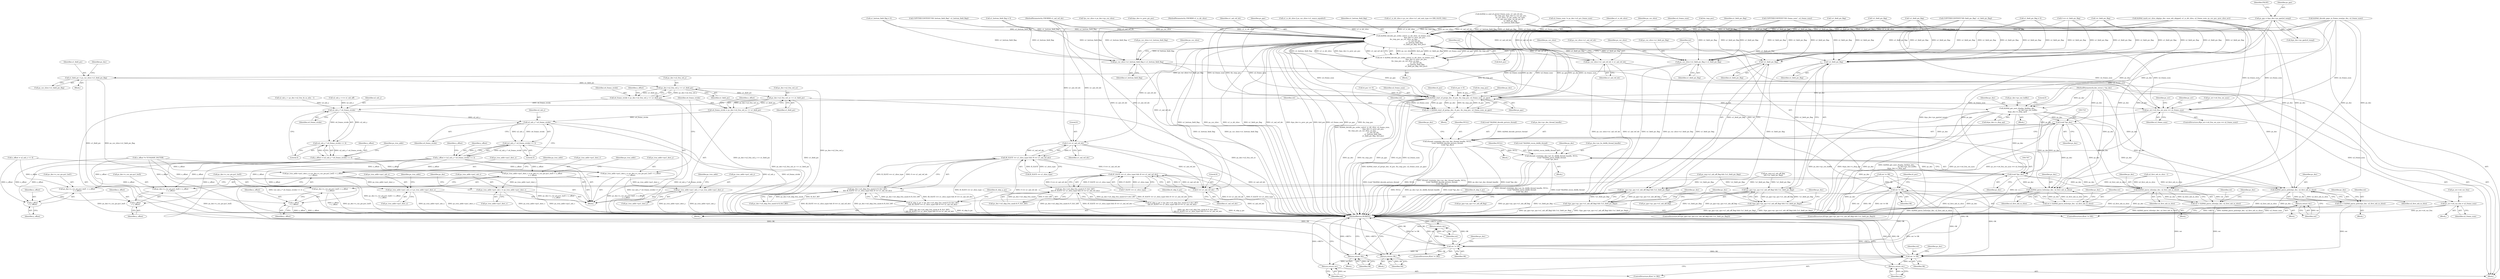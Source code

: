 digraph "0_Android_0b23c81c3dd9ec38f7e6806a3955fed1925541a0_2@array" {
"1000424" [label="(Call,ps_pps = &ps_dec->ps_pps[u4_temp])"];
"1001424" [label="(Call,ih264d_decode_pic_order_cnt(u1_is_idr_slice, u2_frame_num,\n                                           &ps_dec->s_prev_pic_poc,\n &s_tmp_poc, ps_cur_slice, ps_pps,\n                                          u1_nal_ref_idc,\n                                          u1_bottom_field_flag,\n                                          u1_field_pic_flag, &i4_poc))"];
"1001422" [label="(Call,ret = ih264d_decode_pic_order_cnt(u1_is_idr_slice, u2_frame_num,\n                                           &ps_dec->s_prev_pic_poc,\n &s_tmp_poc, ps_cur_slice, ps_pps,\n                                          u1_nal_ref_idc,\n                                          u1_bottom_field_flag,\n                                          u1_field_pic_flag, &i4_poc))"];
"1001441" [label="(Call,ret != OK)"];
"1001444" [label="(Return,return ret;)"];
"1001656" [label="(Call,ret != OK)"];
"1001659" [label="(Return,return ret;)"];
"1001907" [label="(Return,return OK;)"];
"1001924" [label="(Return,return OK;)"];
"1002557" [label="(Call,ret != OK)"];
"1002560" [label="(Return,return ret;)"];
"1002617" [label="(Return,return ret;)"];
"1001512" [label="(Call,ps_cur_slice->u1_field_pic_flag = u1_field_pic_flag)"];
"1001958" [label="(Call,u1_field_pic = ps_cur_slice->u1_field_pic_flag)"];
"1002019" [label="(Call,ps_dec->u2_frm_wd_y << u1_field_pic)"];
"1002017" [label="(Call,u4_frame_stride = ps_dec->u2_frm_wd_y << u1_field_pic)"];
"1002032" [label="(Call,u2_mb_y * u4_frame_stride)"];
"1002031" [label="(Call,(u2_mb_y * u4_frame_stride) << 4)"];
"1002029" [label="(Call,y_offset = (u2_mb_y * u4_frame_stride) << 4)"];
"1002036" [label="(Call,ps_trns_addr->pu1_dest_y = ps_dec->s_cur_pic.pu1_buf1 + x_offset\n + y_offset)"];
"1002095" [label="(Call,ps_trns_addr->pu1_mb_y = ps_trns_addr->pu1_dest_y)"];
"1002040" [label="(Call,ps_dec->s_cur_pic.pu1_buf1 + x_offset\n + y_offset)"];
"1002046" [label="(Call,x_offset\n + y_offset)"];
"1002062" [label="(Call,u2_mb_y * u4_frame_stride)"];
"1002061" [label="(Call,(u2_mb_y * u4_frame_stride) << 3)"];
"1002059" [label="(Call,y_offset = (u2_mb_y * u4_frame_stride) << 3)"];
"1002069" [label="(Call,ps_trns_addr->pu1_dest_u = ps_dec->s_cur_pic.pu1_buf2 + x_offset\n + y_offset)"];
"1002102" [label="(Call,ps_trns_addr->pu1_mb_u = ps_trns_addr->pu1_dest_u)"];
"1002073" [label="(Call,ps_dec->s_cur_pic.pu1_buf2 + x_offset\n + y_offset)"];
"1002079" [label="(Call,x_offset\n + y_offset)"];
"1002082" [label="(Call,ps_trns_addr->pu1_dest_v = ps_dec->s_cur_pic.pu1_buf3 + x_offset\n + y_offset)"];
"1002109" [label="(Call,ps_trns_addr->pu1_mb_v = ps_trns_addr->pu1_dest_v)"];
"1002086" [label="(Call,ps_dec->s_cur_pic.pu1_buf3 + x_offset\n + y_offset)"];
"1002092" [label="(Call,x_offset\n + y_offset)"];
"1002051" [label="(Call,ps_dec->u2_frm_wd_uv << u1_field_pic)"];
"1002049" [label="(Call,u4_frame_stride = ps_dec->u2_frm_wd_uv << u1_field_pic)"];
"1001517" [label="(Call,ps_cur_slice->u1_bottom_field_flag = u1_bottom_field_flag)"];
"1001544" [label="(Call,ps_cur_slice->u1_nal_ref_idc = u1_nal_ref_idc)"];
"1001610" [label="(Call,!u1_field_pic_flag)"];
"1001604" [label="(Call,(ps_pps->ps_sps->u1_mb_aff_flag) && (!u1_field_pic_flag))"];
"1001603" [label="(Call,!((ps_pps->ps_sps->u1_mb_aff_flag) && (!u1_field_pic_flag)))"];
"1001627" [label="(Call,!u1_field_pic_flag)"];
"1001621" [label="(Call,(ps_pps->ps_sps->u1_mb_aff_flag) && (!u1_field_pic_flag))"];
"1001620" [label="(Call,!((ps_pps->ps_sps->u1_mb_aff_flag) && (!u1_field_pic_flag)))"];
"1001648" [label="(Call,ih264d_start_of_pic(ps_dec, i4_poc, &s_tmp_poc, u2_frame_num, ps_pps))"];
"1001646" [label="(Call,ret = ih264d_start_of_pic(ps_dec, i4_poc, &s_tmp_poc, u2_frame_num, ps_pps))"];
"1001667" [label="(Call,ih264d_get_next_display_field(ps_dec,\n                                          ps_dec->ps_out_buffer,\n &(ps_dec->s_disp_op)))"];
"1001722" [label="(Call,(void *)ps_dec)"];
"1001714" [label="(Call,ithread_create(ps_dec->pv_dec_thread_handle, NULL,\n (void *)ih264d_decode_picture_thread,\n (void *)ps_dec))"];
"1001758" [label="(Call,ithread_create(ps_dec->pv_bs_deblk_thread_handle, NULL,\n (void *)ih264d_recon_deblk_thread,\n (void *)ps_dec))"];
"1001766" [label="(Call,(void *)ps_dec)"];
"1002456" [label="(Call,ih264d_parse_islice(ps_dec, u2_first_mb_in_slice))"];
"1002454" [label="(Call,ret = ih264d_parse_islice(ps_dec, u2_first_mb_in_slice))"];
"1002491" [label="(Call,ih264d_parse_pslice(ps_dec, u2_first_mb_in_slice))"];
"1002489" [label="(Call,ret = ih264d_parse_pslice(ps_dec, u2_first_mb_in_slice))"];
"1002525" [label="(Call,ih264d_parse_bslice(ps_dec, u2_first_mb_in_slice))"];
"1002523" [label="(Call,ret = ih264d_parse_bslice(ps_dec, u2_first_mb_in_slice))"];
"1001838" [label="(Call,ps_err->u4_frm_sei_sync == u2_frame_num)"];
"1001854" [label="(Call,ps_err->u4_cur_frm = u2_frame_num)"];
"1001874" [label="(Call,0 == u1_nal_ref_idc)"];
"1001870" [label="(Call,(B_SLICE == u1_slice_type) && (0 == u1_nal_ref_idc))"];
"1001864" [label="(Call,(ps_dec->u4_skip_frm_mask & B_SLC_BIT)\n && (B_SLICE == u1_slice_type) && (0 == u1_nal_ref_idc))"];
"1001862" [label="(Call,i4_skip_b_pic = (ps_dec->u4_skip_frm_mask & B_SLC_BIT)\n && (B_SLICE == u1_slice_type) && (0 == u1_nal_ref_idc))"];
"1001885" [label="(Call,(P_SLICE == u1_slice_type) && (0 == u1_nal_ref_idc))"];
"1001879" [label="(Call,(ps_dec->u4_skip_frm_mask & P_SLC_BIT)\n && (P_SLICE == u1_slice_type) && (0 == u1_nal_ref_idc))"];
"1001877" [label="(Call,i4_skip_p_pic = (ps_dec->u4_skip_frm_mask & P_SLC_BIT)\n && (P_SLICE == u1_slice_type) && (0 == u1_nal_ref_idc))"];
"1001889" [label="(Call,0 == u1_nal_ref_idc)"];
"1000779" [label="(Call,!u1_field_pic_flag)"];
"1001663" [label="(Identifier,ps_dec)"];
"1002446" [label="(Block,)"];
"1002018" [label="(Identifier,u4_frame_stride)"];
"1001650" [label="(Identifier,i4_poc)"];
"1001660" [label="(Identifier,ret)"];
"1001885" [label="(Call,(P_SLICE == u1_slice_type) && (0 == u1_nal_ref_idc))"];
"1001672" [label="(Call,&(ps_dec->s_disp_op))"];
"1002110" [label="(Call,ps_trns_addr->pu1_mb_v)"];
"1001544" [label="(Call,ps_cur_slice->u1_nal_ref_idc = u1_nal_ref_idc)"];
"1001425" [label="(Identifier,u1_is_idr_slice)"];
"1000178" [label="(Call,i4_poc = 0)"];
"1002111" [label="(Identifier,ps_trns_addr)"];
"1002060" [label="(Identifier,y_offset)"];
"1002017" [label="(Call,u4_frame_stride = ps_dec->u2_frm_wd_y << u1_field_pic)"];
"1002113" [label="(Call,ps_trns_addr->pu1_dest_v)"];
"1002102" [label="(Call,ps_trns_addr->pu1_mb_u = ps_trns_addr->pu1_dest_u)"];
"1002099" [label="(Call,ps_trns_addr->pu1_dest_y)"];
"1002080" [label="(Identifier,x_offset)"];
"1001727" [label="(Identifier,ps_dec)"];
"1001762" [label="(Identifier,NULL)"];
"1002481" [label="(Block,)"];
"1001718" [label="(Identifier,NULL)"];
"1002041" [label="(Call,ps_dec->s_cur_pic.pu1_buf1)"];
"1002560" [label="(Return,return ret;)"];
"1002079" [label="(Call,x_offset\n + y_offset)"];
"1001669" [label="(Call,ps_dec->ps_out_buffer)"];
"1001871" [label="(Call,B_SLICE == u1_slice_type)"];
"1002064" [label="(Identifier,u4_frame_stride)"];
"1001890" [label="(Literal,0)"];
"1002559" [label="(Identifier,OK)"];
"1002036" [label="(Call,ps_trns_addr->pu1_dest_y = ps_dec->s_cur_pic.pu1_buf1 + x_offset\n + y_offset)"];
"1000944" [label="(Call,u2_frame_num != ps_dec->u2_prv_frame_num)"];
"1001651" [label="(Call,&s_tmp_poc)"];
"1002106" [label="(Call,ps_trns_addr->pu1_dest_u)"];
"1001875" [label="(Literal,0)"];
"1002491" [label="(Call,ih264d_parse_pslice(ps_dec, u2_first_mb_in_slice))"];
"1002084" [label="(Identifier,ps_trns_addr)"];
"1001519" [label="(Identifier,ps_cur_slice)"];
"1001604" [label="(Call,(ps_pps->ps_sps->u1_mb_aff_flag) && (!u1_field_pic_flag))"];
"1002063" [label="(Identifier,u2_mb_y)"];
"1001646" [label="(Call,ret = ih264d_start_of_pic(ps_dec, i4_poc, &s_tmp_poc, u2_frame_num, ps_pps))"];
"1002524" [label="(Identifier,ret)"];
"1001752" [label="(Block,)"];
"1000652" [label="(Call,COPYTHECONTEXT(\"SH: bottom_field_flag\", u1_bottom_field_flag))"];
"1001518" [label="(Call,ps_cur_slice->u1_bottom_field_flag)"];
"1002456" [label="(Call,ih264d_parse_islice(ps_dec, u2_first_mb_in_slice))"];
"1001766" [label="(Call,(void *)ps_dec)"];
"1002029" [label="(Call,y_offset = (u2_mb_y * u4_frame_stride) << 4)"];
"1001763" [label="(Call,(void *)ih264d_recon_deblk_thread)"];
"1002457" [label="(Identifier,ps_dec)"];
"1001771" [label="(Identifier,ps_dec)"];
"1002083" [label="(Call,ps_trns_addr->pu1_dest_v)"];
"1002092" [label="(Call,x_offset\n + y_offset)"];
"1002557" [label="(Call,ret != OK)"];
"1002062" [label="(Call,u2_mb_y * u4_frame_stride)"];
"1000926" [label="(Call,ps_seq->u1_mb_aff_flag && (!u1_field_pic_flag))"];
"1001678" [label="(Literal,0)"];
"1002103" [label="(Call,ps_trns_addr->pu1_mb_u)"];
"1002037" [label="(Call,ps_trns_addr->pu1_dest_y)"];
"1001099" [label="(Call,!u1_field_pic_flag)"];
"1002051" [label="(Call,ps_dec->u2_frm_wd_uv << u1_field_pic)"];
"1002050" [label="(Identifier,u4_frame_stride)"];
"1000434" [label="(Identifier,FALSE)"];
"1000158" [label="(MethodParameterIn,UWORD8 u1_nal_ref_idc)"];
"1001997" [label="(Call,u2_mb_y <<= u1_mb_aff)"];
"1001551" [label="(Identifier,ps_cur_slice)"];
"1001521" [label="(Identifier,u1_bottom_field_flag)"];
"1001714" [label="(Call,ithread_create(ps_dec->pv_dec_thread_handle, NULL,\n (void *)ih264d_decode_picture_thread,\n (void *)ps_dec))"];
"1000424" [label="(Call,ps_pps = &ps_dec->ps_pps[u4_temp])"];
"1001627" [label="(Call,!u1_field_pic_flag)"];
"1001516" [label="(Identifier,u1_field_pic_flag)"];
"1002619" [label="(MethodReturn,WORD32)"];
"1002033" [label="(Identifier,u2_mb_y)"];
"1001649" [label="(Identifier,ps_dec)"];
"1000632" [label="(Call,COPYTHECONTEXT(\"SH: field_pic_flag\", u1_field_pic_flag))"];
"1002527" [label="(Identifier,u2_first_mb_in_slice)"];
"1002035" [label="(Literal,4)"];
"1001421" [label="(Block,)"];
"1001960" [label="(Call,ps_cur_slice->u1_field_pic_flag)"];
"1001658" [label="(Identifier,OK)"];
"1002019" [label="(Call,ps_dec->u2_frm_wd_y << u1_field_pic)"];
"1001423" [label="(Identifier,ret)"];
"1001631" [label="(Identifier,ps_dec)"];
"1002024" [label="(Call,x_offset = u2_mb_x << 4)"];
"1002526" [label="(Identifier,ps_dec)"];
"1001433" [label="(Identifier,ps_cur_slice)"];
"1000666" [label="(Call,u1_field_pic_flag = 0)"];
"1001441" [label="(Call,ret != OK)"];
"1002070" [label="(Call,ps_trns_addr->pu1_dest_u)"];
"1001970" [label="(Identifier,ps_dec)"];
"1001768" [label="(Identifier,ps_dec)"];
"1001879" [label="(Call,(ps_dec->u4_skip_frm_mask & P_SLC_BIT)\n && (P_SLICE == u1_slice_type) && (0 == u1_nal_ref_idc))"];
"1002489" [label="(Call,ret = ih264d_parse_pslice(ps_dec, u2_first_mb_in_slice))"];
"1001659" [label="(Return,return ret;)"];
"1002493" [label="(Identifier,u2_first_mb_in_slice)"];
"1001858" [label="(Identifier,u2_frame_num)"];
"1001620" [label="(Call,!((ps_pps->ps_sps->u1_mb_aff_flag) && (!u1_field_pic_flag)))"];
"1002052" [label="(Call,ps_dec->u2_frm_wd_uv)"];
"1001856" [label="(Identifier,ps_err)"];
"1002119" [label="(Identifier,ps_dec)"];
"1001619" [label="(ControlStructure,if(!((ps_pps->ps_sps->u1_mb_aff_flag) && (!u1_field_pic_flag))))"];
"1002030" [label="(Identifier,y_offset)"];
"1001426" [label="(Identifier,u2_frame_num)"];
"1002556" [label="(ControlStructure,if(ret != OK))"];
"1001859" [label="(Block,)"];
"1002046" [label="(Call,x_offset\n + y_offset)"];
"1001893" [label="(Identifier,i4_skip_b_pic)"];
"1002525" [label="(Call,ih264d_parse_bslice(ps_dec, u2_first_mb_in_slice))"];
"1001637" [label="(Identifier,ps_dec)"];
"1001759" [label="(Call,ps_dec->pv_bs_deblk_thread_handle)"];
"1001444" [label="(Return,return ret;)"];
"1002454" [label="(Call,ret = ih264d_parse_islice(ps_dec, u2_first_mb_in_slice))"];
"1002059" [label="(Call,y_offset = (u2_mb_y * u4_frame_stride) << 3)"];
"1001095" [label="(Call,ps_seq->u1_mb_aff_flag\n && (!u1_field_pic_flag))"];
"1001622" [label="(Call,ps_pps->ps_sps->u1_mb_aff_flag)"];
"1001517" [label="(Call,ps_cur_slice->u1_bottom_field_flag = u1_bottom_field_flag)"];
"1002455" [label="(Identifier,ret)"];
"1002061" [label="(Call,(u2_mb_y * u4_frame_stride) << 3)"];
"1002067" [label="(Identifier,x_offset)"];
"1001656" [label="(Call,ret != OK)"];
"1001545" [label="(Call,ps_cur_slice->u1_nal_ref_idc)"];
"1002066" [label="(Call,x_offset *= YUV420SP_FACTOR)"];
"1001422" [label="(Call,ret = ih264d_decode_pic_order_cnt(u1_is_idr_slice, u2_frame_num,\n                                           &ps_dec->s_prev_pic_poc,\n &s_tmp_poc, ps_cur_slice, ps_pps,\n                                          u1_nal_ref_idc,\n                                          u1_bottom_field_flag,\n                                          u1_field_pic_flag, &i4_poc))"];
"1000466" [label="(Call,COPYTHECONTEXT(\"SH: frame_num\", u2_frame_num))"];
"1002496" [label="(Identifier,ps_dec)"];
"1001876" [label="(Identifier,u1_nal_ref_idc)"];
"1001877" [label="(Call,i4_skip_p_pic = (ps_dec->u4_skip_frm_mask & P_SLC_BIT)\n && (P_SLICE == u1_slice_type) && (0 == u1_nal_ref_idc))"];
"1001442" [label="(Identifier,ret)"];
"1000425" [label="(Identifier,ps_pps)"];
"1002095" [label="(Call,ps_trns_addr->pu1_mb_y = ps_trns_addr->pu1_dest_y)"];
"1001438" [label="(Call,&i4_poc)"];
"1000426" [label="(Call,&ps_dec->ps_pps[u4_temp])"];
"1001758" [label="(Call,ithread_create(ps_dec->pv_bs_deblk_thread_handle, NULL,\n (void *)ih264d_recon_deblk_thread,\n (void *)ps_dec))"];
"1001724" [label="(Identifier,ps_dec)"];
"1001865" [label="(Call,ps_dec->u4_skip_frm_mask & B_SLC_BIT)"];
"1001830" [label="(Block,)"];
"1001907" [label="(Return,return OK;)"];
"1001611" [label="(Identifier,u1_field_pic_flag)"];
"1001431" [label="(Call,&s_tmp_poc)"];
"1002289" [label="(Call,u2_first_mb_in_slice - 1)"];
"1000669" [label="(Call,u1_bottom_field_flag = 0)"];
"1002048" [label="(Identifier,y_offset)"];
"1002074" [label="(Call,ps_dec->s_cur_pic.pu1_buf2)"];
"1002047" [label="(Identifier,x_offset)"];
"1001437" [label="(Identifier,u1_field_pic_flag)"];
"1002558" [label="(Identifier,ret)"];
"1002032" [label="(Call,u2_mb_y * u4_frame_stride)"];
"1001719" [label="(Call,(void *)ih264d_decode_picture_thread)"];
"1001513" [label="(Call,ps_cur_slice->u1_field_pic_flag)"];
"1002104" [label="(Identifier,ps_trns_addr)"];
"1001715" [label="(Call,ps_dec->pv_dec_thread_handle)"];
"1001846" [label="(Identifier,ps_err)"];
"1001870" [label="(Call,(B_SLICE == u1_slice_type) && (0 == u1_nal_ref_idc))"];
"1001443" [label="(Identifier,OK)"];
"1002094" [label="(Identifier,y_offset)"];
"1000930" [label="(Call,!u1_field_pic_flag)"];
"1001963" [label="(Block,)"];
"1002007" [label="(Call,u2_mb_y > ps_dec->u2_frm_ht_in_mbs - 1)"];
"1002492" [label="(Identifier,ps_dec)"];
"1002109" [label="(Call,ps_trns_addr->pu1_mb_v = ps_trns_addr->pu1_dest_v)"];
"1002463" [label="(Identifier,ps_dec)"];
"1000538" [label="(Call,ih264d_decode_gaps_in_frame_num(ps_dec, u2_frame_num))"];
"1000159" [label="(MethodParameterIn,dec_struct_t *ps_dec)"];
"1001864" [label="(Call,(ps_dec->u4_skip_frm_mask & B_SLC_BIT)\n && (B_SLICE == u1_slice_type) && (0 == u1_nal_ref_idc))"];
"1000170" [label="(Call,*ps_cur_slice = ps_dec->ps_cur_slice)"];
"1001427" [label="(Call,&ps_dec->s_prev_pic_poc)"];
"1001839" [label="(Call,ps_err->u4_frm_sei_sync)"];
"1001959" [label="(Identifier,u1_field_pic)"];
"1000157" [label="(MethodParameterIn,UWORD8 u1_is_idr_slice)"];
"1002096" [label="(Call,ps_trns_addr->pu1_mb_y)"];
"1002093" [label="(Identifier,x_offset)"];
"1001855" [label="(Call,ps_err->u4_cur_frm)"];
"1000686" [label="(Call,0 == u1_field_pic_flag)"];
"1001621" [label="(Call,(ps_pps->ps_sps->u1_mb_aff_flag) && (!u1_field_pic_flag))"];
"1001268" [label="(Call,ret != OK)"];
"1001958" [label="(Call,u1_field_pic = ps_cur_slice->u1_field_pic_flag)"];
"1000899" [label="(Call,ih264d_is_end_of_pic(u2_frame_num, u1_nal_ref_idc,\n                                             &s_tmp_poc, &ps_dec->s_cur_pic_poc,\n                                            ps_cur_slice, u1_pic_order_cnt_type,\n                                            u1_nal_unit_type, u4_idr_pic_id,\n                                            u1_field_pic_flag,\n                                            u1_bottom_field_flag))"];
"1002086" [label="(Call,ps_dec->s_cur_pic.pu1_buf3 + x_offset\n + y_offset)"];
"1001874" [label="(Call,0 == u1_nal_ref_idc)"];
"1001657" [label="(Identifier,ret)"];
"1001838" [label="(Call,ps_err->u4_frm_sei_sync == u2_frame_num)"];
"1002097" [label="(Identifier,ps_trns_addr)"];
"1001667" [label="(Call,ih264d_get_next_display_field(ps_dec,\n                                          ps_dec->ps_out_buffer,\n &(ps_dec->s_disp_op)))"];
"1001668" [label="(Identifier,ps_dec)"];
"1002025" [label="(Identifier,x_offset)"];
"1001842" [label="(Identifier,u2_frame_num)"];
"1001891" [label="(Identifier,u1_nal_ref_idc)"];
"1001925" [label="(Identifier,OK)"];
"1001512" [label="(Call,ps_cur_slice->u1_field_pic_flag = u1_field_pic_flag)"];
"1001524" [label="(Identifier,ps_cur_slice)"];
"1001908" [label="(Identifier,OK)"];
"1002069" [label="(Call,ps_trns_addr->pu1_dest_u = ps_dec->s_cur_pic.pu1_buf2 + x_offset\n + y_offset)"];
"1001628" [label="(Identifier,u1_field_pic_flag)"];
"1001894" [label="(Block,)"];
"1002020" [label="(Call,ps_dec->u2_frm_wd_y)"];
"1001435" [label="(Identifier,u1_nal_ref_idc)"];
"1001880" [label="(Call,ps_dec->u4_skip_frm_mask & P_SLC_BIT)"];
"1001602" [label="(ControlStructure,if(!((ps_pps->ps_sps->u1_mb_aff_flag) && (!u1_field_pic_flag))))"];
"1001837" [label="(ControlStructure,if(ps_err->u4_frm_sei_sync == u2_frame_num))"];
"1002523" [label="(Call,ret = ih264d_parse_bslice(ps_dec, u2_first_mb_in_slice))"];
"1001434" [label="(Identifier,ps_pps)"];
"1002530" [label="(Identifier,ps_dec)"];
"1002561" [label="(Identifier,ret)"];
"1001889" [label="(Call,0 == u1_nal_ref_idc)"];
"1002040" [label="(Call,ps_dec->s_cur_pic.pu1_buf1 + x_offset\n + y_offset)"];
"1002564" [label="(Identifier,ps_dec)"];
"1002065" [label="(Literal,3)"];
"1002055" [label="(Identifier,u1_field_pic)"];
"1002057" [label="(Identifier,x_offset)"];
"1001458" [label="(Call,i4_poc == 0)"];
"1001863" [label="(Identifier,i4_skip_b_pic)"];
"1002023" [label="(Identifier,u1_field_pic)"];
"1000839" [label="(Call,!u1_field_pic_flag)"];
"1001548" [label="(Identifier,u1_nal_ref_idc)"];
"1001610" [label="(Call,!u1_field_pic_flag)"];
"1001924" [label="(Return,return OK;)"];
"1001614" [label="(Identifier,ps_dec)"];
"1001944" [label="(Block,)"];
"1002618" [label="(Identifier,ret)"];
"1002031" [label="(Call,(u2_mb_y * u4_frame_stride) << 4)"];
"1002034" [label="(Identifier,u4_frame_stride)"];
"1001647" [label="(Identifier,ret)"];
"1002490" [label="(Identifier,ret)"];
"1002082" [label="(Call,ps_trns_addr->pu1_dest_v = ps_dec->s_cur_pic.pu1_buf3 + x_offset\n + y_offset)"];
"1001653" [label="(Identifier,u2_frame_num)"];
"1002617" [label="(Return,return ret;)"];
"1001645" [label="(Block,)"];
"1000635" [label="(Call,u1_bottom_field_flag = 0)"];
"1001448" [label="(Identifier,i4_poc)"];
"1002073" [label="(Call,ps_dec->s_cur_pic.pu1_buf2 + x_offset\n + y_offset)"];
"1002049" [label="(Call,u4_frame_stride = ps_dec->u2_frm_wd_uv << u1_field_pic)"];
"1001440" [label="(ControlStructure,if(ret != OK))"];
"1001722" [label="(Call,(void *)ps_dec)"];
"1000521" [label="(Call,u1_is_idr_slice || ps_cur_slice->u1_mmco_equalto5)"];
"1001445" [label="(Identifier,ret)"];
"1001436" [label="(Identifier,u1_bottom_field_flag)"];
"1002515" [label="(Block,)"];
"1002081" [label="(Identifier,y_offset)"];
"1001862" [label="(Call,i4_skip_b_pic = (ps_dec->u4_skip_frm_mask & B_SLC_BIT)\n && (B_SLICE == u1_slice_type) && (0 == u1_nal_ref_idc))"];
"1001655" [label="(ControlStructure,if(ret != OK))"];
"1001017" [label="(Call,u1_is_idr_slice = ps_cur_slice->u1_nal_unit_type == IDR_SLICE_NAL)"];
"1001424" [label="(Call,ih264d_decode_pic_order_cnt(u1_is_idr_slice, u2_frame_num,\n                                           &ps_dec->s_prev_pic_poc,\n &s_tmp_poc, ps_cur_slice, ps_pps,\n                                          u1_nal_ref_idc,\n                                          u1_bottom_field_flag,\n                                          u1_field_pic_flag, &i4_poc))"];
"1001605" [label="(Call,ps_pps->ps_sps->u1_mb_aff_flag)"];
"1001666" [label="(Block,)"];
"1002087" [label="(Call,ps_dec->s_cur_pic.pu1_buf3)"];
"1001713" [label="(Block,)"];
"1001911" [label="(Block,)"];
"1001854" [label="(Call,ps_err->u4_cur_frm = u2_frame_num)"];
"1001648" [label="(Call,ih264d_start_of_pic(ps_dec, i4_poc, &s_tmp_poc, u2_frame_num, ps_pps))"];
"1001886" [label="(Call,P_SLICE == u1_slice_type)"];
"1002458" [label="(Identifier,u2_first_mb_in_slice)"];
"1002038" [label="(Identifier,ps_trns_addr)"];
"1000160" [label="(Block,)"];
"1001182" [label="(Call,ih264d_mark_err_slice_skip(ps_dec, num_mb_skipped, u1_is_idr_slice, u2_frame_num, ps_cur_poc, prev_slice_err))"];
"1001654" [label="(Identifier,ps_pps)"];
"1001878" [label="(Identifier,i4_skip_p_pic)"];
"1001603" [label="(Call,!((ps_pps->ps_sps->u1_mb_aff_flag) && (!u1_field_pic_flag)))"];
"1000424" -> "1000160"  [label="AST: "];
"1000424" -> "1000426"  [label="CFG: "];
"1000425" -> "1000424"  [label="AST: "];
"1000426" -> "1000424"  [label="AST: "];
"1000434" -> "1000424"  [label="CFG: "];
"1000424" -> "1002619"  [label="DDG: &ps_dec->ps_pps[u4_temp]"];
"1000424" -> "1002619"  [label="DDG: ps_pps"];
"1000424" -> "1001424"  [label="DDG: ps_pps"];
"1000424" -> "1001648"  [label="DDG: ps_pps"];
"1001424" -> "1001422"  [label="AST: "];
"1001424" -> "1001438"  [label="CFG: "];
"1001425" -> "1001424"  [label="AST: "];
"1001426" -> "1001424"  [label="AST: "];
"1001427" -> "1001424"  [label="AST: "];
"1001431" -> "1001424"  [label="AST: "];
"1001433" -> "1001424"  [label="AST: "];
"1001434" -> "1001424"  [label="AST: "];
"1001435" -> "1001424"  [label="AST: "];
"1001436" -> "1001424"  [label="AST: "];
"1001437" -> "1001424"  [label="AST: "];
"1001438" -> "1001424"  [label="AST: "];
"1001422" -> "1001424"  [label="CFG: "];
"1001424" -> "1002619"  [label="DDG: u1_bottom_field_flag"];
"1001424" -> "1002619"  [label="DDG: ps_cur_slice"];
"1001424" -> "1002619"  [label="DDG: u1_is_idr_slice"];
"1001424" -> "1002619"  [label="DDG: u1_field_pic_flag"];
"1001424" -> "1002619"  [label="DDG: u1_nal_ref_idc"];
"1001424" -> "1002619"  [label="DDG: &ps_dec->s_prev_pic_poc"];
"1001424" -> "1002619"  [label="DDG: &i4_poc"];
"1001424" -> "1002619"  [label="DDG: u2_frame_num"];
"1001424" -> "1002619"  [label="DDG: ps_pps"];
"1001424" -> "1002619"  [label="DDG: &s_tmp_poc"];
"1001424" -> "1001422"  [label="DDG: ps_cur_slice"];
"1001424" -> "1001422"  [label="DDG: &i4_poc"];
"1001424" -> "1001422"  [label="DDG: u1_field_pic_flag"];
"1001424" -> "1001422"  [label="DDG: u2_frame_num"];
"1001424" -> "1001422"  [label="DDG: ps_pps"];
"1001424" -> "1001422"  [label="DDG: &s_tmp_poc"];
"1001424" -> "1001422"  [label="DDG: u1_bottom_field_flag"];
"1001424" -> "1001422"  [label="DDG: u1_is_idr_slice"];
"1001424" -> "1001422"  [label="DDG: &ps_dec->s_prev_pic_poc"];
"1001424" -> "1001422"  [label="DDG: u1_nal_ref_idc"];
"1001182" -> "1001424"  [label="DDG: u1_is_idr_slice"];
"1001182" -> "1001424"  [label="DDG: u2_frame_num"];
"1001017" -> "1001424"  [label="DDG: u1_is_idr_slice"];
"1000521" -> "1001424"  [label="DDG: u1_is_idr_slice"];
"1000157" -> "1001424"  [label="DDG: u1_is_idr_slice"];
"1000538" -> "1001424"  [label="DDG: u2_frame_num"];
"1000466" -> "1001424"  [label="DDG: u2_frame_num"];
"1000899" -> "1001424"  [label="DDG: u2_frame_num"];
"1000899" -> "1001424"  [label="DDG: &s_tmp_poc"];
"1000899" -> "1001424"  [label="DDG: ps_cur_slice"];
"1000899" -> "1001424"  [label="DDG: u1_nal_ref_idc"];
"1000899" -> "1001424"  [label="DDG: u1_bottom_field_flag"];
"1000899" -> "1001424"  [label="DDG: u1_field_pic_flag"];
"1000944" -> "1001424"  [label="DDG: u2_frame_num"];
"1000170" -> "1001424"  [label="DDG: ps_cur_slice"];
"1000158" -> "1001424"  [label="DDG: u1_nal_ref_idc"];
"1000635" -> "1001424"  [label="DDG: u1_bottom_field_flag"];
"1000652" -> "1001424"  [label="DDG: u1_bottom_field_flag"];
"1000669" -> "1001424"  [label="DDG: u1_bottom_field_flag"];
"1000779" -> "1001424"  [label="DDG: u1_field_pic_flag"];
"1001099" -> "1001424"  [label="DDG: u1_field_pic_flag"];
"1000686" -> "1001424"  [label="DDG: u1_field_pic_flag"];
"1000839" -> "1001424"  [label="DDG: u1_field_pic_flag"];
"1000666" -> "1001424"  [label="DDG: u1_field_pic_flag"];
"1000930" -> "1001424"  [label="DDG: u1_field_pic_flag"];
"1000632" -> "1001424"  [label="DDG: u1_field_pic_flag"];
"1001424" -> "1001512"  [label="DDG: u1_field_pic_flag"];
"1001424" -> "1001517"  [label="DDG: u1_bottom_field_flag"];
"1001424" -> "1001544"  [label="DDG: u1_nal_ref_idc"];
"1001424" -> "1001610"  [label="DDG: u1_field_pic_flag"];
"1001424" -> "1001627"  [label="DDG: u1_field_pic_flag"];
"1001424" -> "1001648"  [label="DDG: &s_tmp_poc"];
"1001424" -> "1001648"  [label="DDG: u2_frame_num"];
"1001424" -> "1001648"  [label="DDG: ps_pps"];
"1001424" -> "1001838"  [label="DDG: u2_frame_num"];
"1001424" -> "1001874"  [label="DDG: u1_nal_ref_idc"];
"1001424" -> "1001889"  [label="DDG: u1_nal_ref_idc"];
"1001422" -> "1001421"  [label="AST: "];
"1001423" -> "1001422"  [label="AST: "];
"1001442" -> "1001422"  [label="CFG: "];
"1001422" -> "1002619"  [label="DDG: ih264d_decode_pic_order_cnt(u1_is_idr_slice, u2_frame_num,\n                                           &ps_dec->s_prev_pic_poc,\n &s_tmp_poc, ps_cur_slice, ps_pps,\n                                          u1_nal_ref_idc,\n                                          u1_bottom_field_flag,\n                                          u1_field_pic_flag, &i4_poc)"];
"1001422" -> "1001441"  [label="DDG: ret"];
"1001441" -> "1001440"  [label="AST: "];
"1001441" -> "1001443"  [label="CFG: "];
"1001442" -> "1001441"  [label="AST: "];
"1001443" -> "1001441"  [label="AST: "];
"1001445" -> "1001441"  [label="CFG: "];
"1001448" -> "1001441"  [label="CFG: "];
"1001441" -> "1002619"  [label="DDG: ret"];
"1001441" -> "1002619"  [label="DDG: OK"];
"1001441" -> "1002619"  [label="DDG: ret != OK"];
"1001268" -> "1001441"  [label="DDG: OK"];
"1001441" -> "1001444"  [label="DDG: ret"];
"1001441" -> "1001656"  [label="DDG: OK"];
"1001441" -> "1001907"  [label="DDG: OK"];
"1001441" -> "1001924"  [label="DDG: OK"];
"1001441" -> "1002557"  [label="DDG: OK"];
"1001444" -> "1001440"  [label="AST: "];
"1001444" -> "1001445"  [label="CFG: "];
"1001445" -> "1001444"  [label="AST: "];
"1002619" -> "1001444"  [label="CFG: "];
"1001444" -> "1002619"  [label="DDG: <RET>"];
"1001445" -> "1001444"  [label="DDG: ret"];
"1001656" -> "1001655"  [label="AST: "];
"1001656" -> "1001658"  [label="CFG: "];
"1001657" -> "1001656"  [label="AST: "];
"1001658" -> "1001656"  [label="AST: "];
"1001660" -> "1001656"  [label="CFG: "];
"1001663" -> "1001656"  [label="CFG: "];
"1001656" -> "1002619"  [label="DDG: OK"];
"1001656" -> "1002619"  [label="DDG: ret != OK"];
"1001656" -> "1002619"  [label="DDG: ret"];
"1001646" -> "1001656"  [label="DDG: ret"];
"1001268" -> "1001656"  [label="DDG: OK"];
"1001656" -> "1001659"  [label="DDG: ret"];
"1001656" -> "1001907"  [label="DDG: OK"];
"1001656" -> "1001924"  [label="DDG: OK"];
"1001656" -> "1002557"  [label="DDG: OK"];
"1001659" -> "1001655"  [label="AST: "];
"1001659" -> "1001660"  [label="CFG: "];
"1001660" -> "1001659"  [label="AST: "];
"1002619" -> "1001659"  [label="CFG: "];
"1001659" -> "1002619"  [label="DDG: <RET>"];
"1001660" -> "1001659"  [label="DDG: ret"];
"1001907" -> "1001894"  [label="AST: "];
"1001907" -> "1001908"  [label="CFG: "];
"1001908" -> "1001907"  [label="AST: "];
"1002619" -> "1001907"  [label="CFG: "];
"1001907" -> "1002619"  [label="DDG: <RET>"];
"1001908" -> "1001907"  [label="DDG: OK"];
"1001268" -> "1001907"  [label="DDG: OK"];
"1001924" -> "1001911"  [label="AST: "];
"1001924" -> "1001925"  [label="CFG: "];
"1001925" -> "1001924"  [label="AST: "];
"1002619" -> "1001924"  [label="CFG: "];
"1001924" -> "1002619"  [label="DDG: <RET>"];
"1001925" -> "1001924"  [label="DDG: OK"];
"1001268" -> "1001924"  [label="DDG: OK"];
"1002557" -> "1002556"  [label="AST: "];
"1002557" -> "1002559"  [label="CFG: "];
"1002558" -> "1002557"  [label="AST: "];
"1002559" -> "1002557"  [label="AST: "];
"1002561" -> "1002557"  [label="CFG: "];
"1002564" -> "1002557"  [label="CFG: "];
"1002557" -> "1002619"  [label="DDG: ret"];
"1002557" -> "1002619"  [label="DDG: OK"];
"1002557" -> "1002619"  [label="DDG: ret != OK"];
"1002523" -> "1002557"  [label="DDG: ret"];
"1002489" -> "1002557"  [label="DDG: ret"];
"1002454" -> "1002557"  [label="DDG: ret"];
"1001268" -> "1002557"  [label="DDG: OK"];
"1002557" -> "1002560"  [label="DDG: ret"];
"1002557" -> "1002617"  [label="DDG: ret"];
"1002560" -> "1002556"  [label="AST: "];
"1002560" -> "1002561"  [label="CFG: "];
"1002561" -> "1002560"  [label="AST: "];
"1002619" -> "1002560"  [label="CFG: "];
"1002560" -> "1002619"  [label="DDG: <RET>"];
"1002561" -> "1002560"  [label="DDG: ret"];
"1002617" -> "1000160"  [label="AST: "];
"1002617" -> "1002618"  [label="CFG: "];
"1002618" -> "1002617"  [label="AST: "];
"1002619" -> "1002617"  [label="CFG: "];
"1002617" -> "1002619"  [label="DDG: <RET>"];
"1002618" -> "1002617"  [label="DDG: ret"];
"1001512" -> "1000160"  [label="AST: "];
"1001512" -> "1001516"  [label="CFG: "];
"1001513" -> "1001512"  [label="AST: "];
"1001516" -> "1001512"  [label="AST: "];
"1001519" -> "1001512"  [label="CFG: "];
"1001512" -> "1002619"  [label="DDG: ps_cur_slice->u1_field_pic_flag"];
"1001512" -> "1002619"  [label="DDG: u1_field_pic_flag"];
"1000779" -> "1001512"  [label="DDG: u1_field_pic_flag"];
"1001099" -> "1001512"  [label="DDG: u1_field_pic_flag"];
"1000899" -> "1001512"  [label="DDG: u1_field_pic_flag"];
"1000686" -> "1001512"  [label="DDG: u1_field_pic_flag"];
"1000839" -> "1001512"  [label="DDG: u1_field_pic_flag"];
"1000666" -> "1001512"  [label="DDG: u1_field_pic_flag"];
"1000930" -> "1001512"  [label="DDG: u1_field_pic_flag"];
"1000632" -> "1001512"  [label="DDG: u1_field_pic_flag"];
"1001512" -> "1001958"  [label="DDG: ps_cur_slice->u1_field_pic_flag"];
"1001958" -> "1001944"  [label="AST: "];
"1001958" -> "1001960"  [label="CFG: "];
"1001959" -> "1001958"  [label="AST: "];
"1001960" -> "1001958"  [label="AST: "];
"1001970" -> "1001958"  [label="CFG: "];
"1001958" -> "1002619"  [label="DDG: u1_field_pic"];
"1001958" -> "1002619"  [label="DDG: ps_cur_slice->u1_field_pic_flag"];
"1001958" -> "1002019"  [label="DDG: u1_field_pic"];
"1002019" -> "1002017"  [label="AST: "];
"1002019" -> "1002023"  [label="CFG: "];
"1002020" -> "1002019"  [label="AST: "];
"1002023" -> "1002019"  [label="AST: "];
"1002017" -> "1002019"  [label="CFG: "];
"1002019" -> "1002619"  [label="DDG: ps_dec->u2_frm_wd_y"];
"1002019" -> "1002017"  [label="DDG: ps_dec->u2_frm_wd_y"];
"1002019" -> "1002017"  [label="DDG: u1_field_pic"];
"1002019" -> "1002051"  [label="DDG: u1_field_pic"];
"1002017" -> "1001963"  [label="AST: "];
"1002018" -> "1002017"  [label="AST: "];
"1002025" -> "1002017"  [label="CFG: "];
"1002017" -> "1002619"  [label="DDG: ps_dec->u2_frm_wd_y << u1_field_pic"];
"1002017" -> "1002032"  [label="DDG: u4_frame_stride"];
"1002032" -> "1002031"  [label="AST: "];
"1002032" -> "1002034"  [label="CFG: "];
"1002033" -> "1002032"  [label="AST: "];
"1002034" -> "1002032"  [label="AST: "];
"1002035" -> "1002032"  [label="CFG: "];
"1002032" -> "1002031"  [label="DDG: u2_mb_y"];
"1002032" -> "1002031"  [label="DDG: u4_frame_stride"];
"1002007" -> "1002032"  [label="DDG: u2_mb_y"];
"1001997" -> "1002032"  [label="DDG: u2_mb_y"];
"1002032" -> "1002062"  [label="DDG: u2_mb_y"];
"1002031" -> "1002029"  [label="AST: "];
"1002031" -> "1002035"  [label="CFG: "];
"1002035" -> "1002031"  [label="AST: "];
"1002029" -> "1002031"  [label="CFG: "];
"1002031" -> "1002029"  [label="DDG: u2_mb_y * u4_frame_stride"];
"1002031" -> "1002029"  [label="DDG: 4"];
"1002029" -> "1001963"  [label="AST: "];
"1002030" -> "1002029"  [label="AST: "];
"1002038" -> "1002029"  [label="CFG: "];
"1002029" -> "1002619"  [label="DDG: (u2_mb_y * u4_frame_stride) << 4"];
"1002029" -> "1002036"  [label="DDG: y_offset"];
"1002029" -> "1002040"  [label="DDG: y_offset"];
"1002029" -> "1002046"  [label="DDG: y_offset"];
"1002036" -> "1001963"  [label="AST: "];
"1002036" -> "1002040"  [label="CFG: "];
"1002037" -> "1002036"  [label="AST: "];
"1002040" -> "1002036"  [label="AST: "];
"1002050" -> "1002036"  [label="CFG: "];
"1002036" -> "1002619"  [label="DDG: ps_dec->s_cur_pic.pu1_buf1 + x_offset\n + y_offset"];
"1002024" -> "1002036"  [label="DDG: x_offset"];
"1002036" -> "1002095"  [label="DDG: ps_trns_addr->pu1_dest_y"];
"1002095" -> "1001963"  [label="AST: "];
"1002095" -> "1002099"  [label="CFG: "];
"1002096" -> "1002095"  [label="AST: "];
"1002099" -> "1002095"  [label="AST: "];
"1002104" -> "1002095"  [label="CFG: "];
"1002095" -> "1002619"  [label="DDG: ps_trns_addr->pu1_dest_y"];
"1002095" -> "1002619"  [label="DDG: ps_trns_addr->pu1_mb_y"];
"1002040" -> "1002046"  [label="CFG: "];
"1002041" -> "1002040"  [label="AST: "];
"1002046" -> "1002040"  [label="AST: "];
"1002040" -> "1002619"  [label="DDG: ps_dec->s_cur_pic.pu1_buf1"];
"1002024" -> "1002040"  [label="DDG: x_offset"];
"1002046" -> "1002048"  [label="CFG: "];
"1002047" -> "1002046"  [label="AST: "];
"1002048" -> "1002046"  [label="AST: "];
"1002024" -> "1002046"  [label="DDG: x_offset"];
"1002062" -> "1002061"  [label="AST: "];
"1002062" -> "1002064"  [label="CFG: "];
"1002063" -> "1002062"  [label="AST: "];
"1002064" -> "1002062"  [label="AST: "];
"1002065" -> "1002062"  [label="CFG: "];
"1002062" -> "1002619"  [label="DDG: u2_mb_y"];
"1002062" -> "1002619"  [label="DDG: u4_frame_stride"];
"1002062" -> "1002061"  [label="DDG: u2_mb_y"];
"1002062" -> "1002061"  [label="DDG: u4_frame_stride"];
"1002049" -> "1002062"  [label="DDG: u4_frame_stride"];
"1002061" -> "1002059"  [label="AST: "];
"1002061" -> "1002065"  [label="CFG: "];
"1002065" -> "1002061"  [label="AST: "];
"1002059" -> "1002061"  [label="CFG: "];
"1002061" -> "1002619"  [label="DDG: u2_mb_y * u4_frame_stride"];
"1002061" -> "1002059"  [label="DDG: u2_mb_y * u4_frame_stride"];
"1002061" -> "1002059"  [label="DDG: 3"];
"1002059" -> "1001963"  [label="AST: "];
"1002060" -> "1002059"  [label="AST: "];
"1002067" -> "1002059"  [label="CFG: "];
"1002059" -> "1002619"  [label="DDG: (u2_mb_y * u4_frame_stride) << 3"];
"1002059" -> "1002069"  [label="DDG: y_offset"];
"1002059" -> "1002073"  [label="DDG: y_offset"];
"1002059" -> "1002079"  [label="DDG: y_offset"];
"1002059" -> "1002082"  [label="DDG: y_offset"];
"1002059" -> "1002086"  [label="DDG: y_offset"];
"1002059" -> "1002092"  [label="DDG: y_offset"];
"1002069" -> "1001963"  [label="AST: "];
"1002069" -> "1002073"  [label="CFG: "];
"1002070" -> "1002069"  [label="AST: "];
"1002073" -> "1002069"  [label="AST: "];
"1002084" -> "1002069"  [label="CFG: "];
"1002069" -> "1002619"  [label="DDG: ps_dec->s_cur_pic.pu1_buf2 + x_offset\n + y_offset"];
"1002066" -> "1002069"  [label="DDG: x_offset"];
"1002069" -> "1002102"  [label="DDG: ps_trns_addr->pu1_dest_u"];
"1002102" -> "1001963"  [label="AST: "];
"1002102" -> "1002106"  [label="CFG: "];
"1002103" -> "1002102"  [label="AST: "];
"1002106" -> "1002102"  [label="AST: "];
"1002111" -> "1002102"  [label="CFG: "];
"1002102" -> "1002619"  [label="DDG: ps_trns_addr->pu1_mb_u"];
"1002102" -> "1002619"  [label="DDG: ps_trns_addr->pu1_dest_u"];
"1002073" -> "1002079"  [label="CFG: "];
"1002074" -> "1002073"  [label="AST: "];
"1002079" -> "1002073"  [label="AST: "];
"1002073" -> "1002619"  [label="DDG: ps_dec->s_cur_pic.pu1_buf2"];
"1002066" -> "1002073"  [label="DDG: x_offset"];
"1002079" -> "1002081"  [label="CFG: "];
"1002080" -> "1002079"  [label="AST: "];
"1002081" -> "1002079"  [label="AST: "];
"1002066" -> "1002079"  [label="DDG: x_offset"];
"1002082" -> "1001963"  [label="AST: "];
"1002082" -> "1002086"  [label="CFG: "];
"1002083" -> "1002082"  [label="AST: "];
"1002086" -> "1002082"  [label="AST: "];
"1002097" -> "1002082"  [label="CFG: "];
"1002082" -> "1002619"  [label="DDG: ps_dec->s_cur_pic.pu1_buf3 + x_offset\n + y_offset"];
"1002066" -> "1002082"  [label="DDG: x_offset"];
"1002082" -> "1002109"  [label="DDG: ps_trns_addr->pu1_dest_v"];
"1002109" -> "1001963"  [label="AST: "];
"1002109" -> "1002113"  [label="CFG: "];
"1002110" -> "1002109"  [label="AST: "];
"1002113" -> "1002109"  [label="AST: "];
"1002119" -> "1002109"  [label="CFG: "];
"1002109" -> "1002619"  [label="DDG: ps_trns_addr->pu1_dest_v"];
"1002109" -> "1002619"  [label="DDG: ps_trns_addr->pu1_mb_v"];
"1002086" -> "1002092"  [label="CFG: "];
"1002087" -> "1002086"  [label="AST: "];
"1002092" -> "1002086"  [label="AST: "];
"1002086" -> "1002619"  [label="DDG: x_offset\n + y_offset"];
"1002086" -> "1002619"  [label="DDG: ps_dec->s_cur_pic.pu1_buf3"];
"1002066" -> "1002086"  [label="DDG: x_offset"];
"1002092" -> "1002094"  [label="CFG: "];
"1002093" -> "1002092"  [label="AST: "];
"1002094" -> "1002092"  [label="AST: "];
"1002092" -> "1002619"  [label="DDG: x_offset"];
"1002092" -> "1002619"  [label="DDG: y_offset"];
"1002066" -> "1002092"  [label="DDG: x_offset"];
"1002051" -> "1002049"  [label="AST: "];
"1002051" -> "1002055"  [label="CFG: "];
"1002052" -> "1002051"  [label="AST: "];
"1002055" -> "1002051"  [label="AST: "];
"1002049" -> "1002051"  [label="CFG: "];
"1002051" -> "1002619"  [label="DDG: u1_field_pic"];
"1002051" -> "1002619"  [label="DDG: ps_dec->u2_frm_wd_uv"];
"1002051" -> "1002049"  [label="DDG: ps_dec->u2_frm_wd_uv"];
"1002051" -> "1002049"  [label="DDG: u1_field_pic"];
"1002049" -> "1001963"  [label="AST: "];
"1002050" -> "1002049"  [label="AST: "];
"1002057" -> "1002049"  [label="CFG: "];
"1002049" -> "1002619"  [label="DDG: ps_dec->u2_frm_wd_uv << u1_field_pic"];
"1001517" -> "1000160"  [label="AST: "];
"1001517" -> "1001521"  [label="CFG: "];
"1001518" -> "1001517"  [label="AST: "];
"1001521" -> "1001517"  [label="AST: "];
"1001524" -> "1001517"  [label="CFG: "];
"1001517" -> "1002619"  [label="DDG: u1_bottom_field_flag"];
"1001517" -> "1002619"  [label="DDG: ps_cur_slice->u1_bottom_field_flag"];
"1000635" -> "1001517"  [label="DDG: u1_bottom_field_flag"];
"1000652" -> "1001517"  [label="DDG: u1_bottom_field_flag"];
"1000899" -> "1001517"  [label="DDG: u1_bottom_field_flag"];
"1000669" -> "1001517"  [label="DDG: u1_bottom_field_flag"];
"1001544" -> "1000160"  [label="AST: "];
"1001544" -> "1001548"  [label="CFG: "];
"1001545" -> "1001544"  [label="AST: "];
"1001548" -> "1001544"  [label="AST: "];
"1001551" -> "1001544"  [label="CFG: "];
"1001544" -> "1002619"  [label="DDG: ps_cur_slice->u1_nal_ref_idc"];
"1001544" -> "1002619"  [label="DDG: u1_nal_ref_idc"];
"1000899" -> "1001544"  [label="DDG: u1_nal_ref_idc"];
"1000158" -> "1001544"  [label="DDG: u1_nal_ref_idc"];
"1001610" -> "1001604"  [label="AST: "];
"1001610" -> "1001611"  [label="CFG: "];
"1001611" -> "1001610"  [label="AST: "];
"1001604" -> "1001610"  [label="CFG: "];
"1001610" -> "1002619"  [label="DDG: u1_field_pic_flag"];
"1001610" -> "1001604"  [label="DDG: u1_field_pic_flag"];
"1000779" -> "1001610"  [label="DDG: u1_field_pic_flag"];
"1001099" -> "1001610"  [label="DDG: u1_field_pic_flag"];
"1000899" -> "1001610"  [label="DDG: u1_field_pic_flag"];
"1000686" -> "1001610"  [label="DDG: u1_field_pic_flag"];
"1000839" -> "1001610"  [label="DDG: u1_field_pic_flag"];
"1000666" -> "1001610"  [label="DDG: u1_field_pic_flag"];
"1000930" -> "1001610"  [label="DDG: u1_field_pic_flag"];
"1000632" -> "1001610"  [label="DDG: u1_field_pic_flag"];
"1001604" -> "1001603"  [label="AST: "];
"1001604" -> "1001605"  [label="CFG: "];
"1001605" -> "1001604"  [label="AST: "];
"1001603" -> "1001604"  [label="CFG: "];
"1001604" -> "1002619"  [label="DDG: ps_pps->ps_sps->u1_mb_aff_flag"];
"1001604" -> "1002619"  [label="DDG: !u1_field_pic_flag"];
"1001604" -> "1001603"  [label="DDG: ps_pps->ps_sps->u1_mb_aff_flag"];
"1001604" -> "1001603"  [label="DDG: !u1_field_pic_flag"];
"1001095" -> "1001604"  [label="DDG: !u1_field_pic_flag"];
"1000926" -> "1001604"  [label="DDG: !u1_field_pic_flag"];
"1001603" -> "1001602"  [label="AST: "];
"1001614" -> "1001603"  [label="CFG: "];
"1001637" -> "1001603"  [label="CFG: "];
"1001603" -> "1002619"  [label="DDG: (ps_pps->ps_sps->u1_mb_aff_flag) && (!u1_field_pic_flag)"];
"1001603" -> "1002619"  [label="DDG: !((ps_pps->ps_sps->u1_mb_aff_flag) && (!u1_field_pic_flag))"];
"1001627" -> "1001621"  [label="AST: "];
"1001627" -> "1001628"  [label="CFG: "];
"1001628" -> "1001627"  [label="AST: "];
"1001621" -> "1001627"  [label="CFG: "];
"1001627" -> "1002619"  [label="DDG: u1_field_pic_flag"];
"1001627" -> "1001621"  [label="DDG: u1_field_pic_flag"];
"1000779" -> "1001627"  [label="DDG: u1_field_pic_flag"];
"1001099" -> "1001627"  [label="DDG: u1_field_pic_flag"];
"1000899" -> "1001627"  [label="DDG: u1_field_pic_flag"];
"1000686" -> "1001627"  [label="DDG: u1_field_pic_flag"];
"1000839" -> "1001627"  [label="DDG: u1_field_pic_flag"];
"1000666" -> "1001627"  [label="DDG: u1_field_pic_flag"];
"1000930" -> "1001627"  [label="DDG: u1_field_pic_flag"];
"1000632" -> "1001627"  [label="DDG: u1_field_pic_flag"];
"1001621" -> "1001620"  [label="AST: "];
"1001621" -> "1001622"  [label="CFG: "];
"1001622" -> "1001621"  [label="AST: "];
"1001620" -> "1001621"  [label="CFG: "];
"1001621" -> "1002619"  [label="DDG: !u1_field_pic_flag"];
"1001621" -> "1002619"  [label="DDG: ps_pps->ps_sps->u1_mb_aff_flag"];
"1001621" -> "1001620"  [label="DDG: ps_pps->ps_sps->u1_mb_aff_flag"];
"1001621" -> "1001620"  [label="DDG: !u1_field_pic_flag"];
"1001095" -> "1001621"  [label="DDG: !u1_field_pic_flag"];
"1000926" -> "1001621"  [label="DDG: !u1_field_pic_flag"];
"1001620" -> "1001619"  [label="AST: "];
"1001631" -> "1001620"  [label="CFG: "];
"1001637" -> "1001620"  [label="CFG: "];
"1001620" -> "1002619"  [label="DDG: (ps_pps->ps_sps->u1_mb_aff_flag) && (!u1_field_pic_flag)"];
"1001620" -> "1002619"  [label="DDG: !((ps_pps->ps_sps->u1_mb_aff_flag) && (!u1_field_pic_flag))"];
"1001648" -> "1001646"  [label="AST: "];
"1001648" -> "1001654"  [label="CFG: "];
"1001649" -> "1001648"  [label="AST: "];
"1001650" -> "1001648"  [label="AST: "];
"1001651" -> "1001648"  [label="AST: "];
"1001653" -> "1001648"  [label="AST: "];
"1001654" -> "1001648"  [label="AST: "];
"1001646" -> "1001648"  [label="CFG: "];
"1001648" -> "1002619"  [label="DDG: ps_dec"];
"1001648" -> "1002619"  [label="DDG: &s_tmp_poc"];
"1001648" -> "1002619"  [label="DDG: ps_pps"];
"1001648" -> "1002619"  [label="DDG: i4_poc"];
"1001648" -> "1002619"  [label="DDG: u2_frame_num"];
"1001648" -> "1001646"  [label="DDG: u2_frame_num"];
"1001648" -> "1001646"  [label="DDG: ps_pps"];
"1001648" -> "1001646"  [label="DDG: ps_dec"];
"1001648" -> "1001646"  [label="DDG: &s_tmp_poc"];
"1001648" -> "1001646"  [label="DDG: i4_poc"];
"1001182" -> "1001648"  [label="DDG: ps_dec"];
"1001182" -> "1001648"  [label="DDG: u2_frame_num"];
"1000538" -> "1001648"  [label="DDG: ps_dec"];
"1000538" -> "1001648"  [label="DDG: u2_frame_num"];
"1000159" -> "1001648"  [label="DDG: ps_dec"];
"1001458" -> "1001648"  [label="DDG: i4_poc"];
"1000178" -> "1001648"  [label="DDG: i4_poc"];
"1000899" -> "1001648"  [label="DDG: &s_tmp_poc"];
"1000899" -> "1001648"  [label="DDG: u2_frame_num"];
"1000466" -> "1001648"  [label="DDG: u2_frame_num"];
"1000944" -> "1001648"  [label="DDG: u2_frame_num"];
"1001648" -> "1001667"  [label="DDG: ps_dec"];
"1001648" -> "1001838"  [label="DDG: u2_frame_num"];
"1001646" -> "1001645"  [label="AST: "];
"1001647" -> "1001646"  [label="AST: "];
"1001657" -> "1001646"  [label="CFG: "];
"1001646" -> "1002619"  [label="DDG: ih264d_start_of_pic(ps_dec, i4_poc, &s_tmp_poc, u2_frame_num, ps_pps)"];
"1001667" -> "1001666"  [label="AST: "];
"1001667" -> "1001672"  [label="CFG: "];
"1001668" -> "1001667"  [label="AST: "];
"1001669" -> "1001667"  [label="AST: "];
"1001672" -> "1001667"  [label="AST: "];
"1001678" -> "1001667"  [label="CFG: "];
"1001667" -> "1002619"  [label="DDG: ps_dec->ps_out_buffer"];
"1001667" -> "1002619"  [label="DDG: &(ps_dec->s_disp_op)"];
"1001667" -> "1002619"  [label="DDG: ps_dec"];
"1001667" -> "1002619"  [label="DDG: ih264d_get_next_display_field(ps_dec,\n                                          ps_dec->ps_out_buffer,\n &(ps_dec->s_disp_op))"];
"1001182" -> "1001667"  [label="DDG: ps_dec"];
"1000538" -> "1001667"  [label="DDG: ps_dec"];
"1000159" -> "1001667"  [label="DDG: ps_dec"];
"1001667" -> "1001722"  [label="DDG: ps_dec"];
"1001667" -> "1001766"  [label="DDG: ps_dec"];
"1001667" -> "1002456"  [label="DDG: ps_dec"];
"1001667" -> "1002491"  [label="DDG: ps_dec"];
"1001667" -> "1002525"  [label="DDG: ps_dec"];
"1001722" -> "1001714"  [label="AST: "];
"1001722" -> "1001724"  [label="CFG: "];
"1001723" -> "1001722"  [label="AST: "];
"1001724" -> "1001722"  [label="AST: "];
"1001714" -> "1001722"  [label="CFG: "];
"1001722" -> "1002619"  [label="DDG: ps_dec"];
"1001722" -> "1001714"  [label="DDG: ps_dec"];
"1000159" -> "1001722"  [label="DDG: ps_dec"];
"1001722" -> "1001766"  [label="DDG: ps_dec"];
"1001722" -> "1002456"  [label="DDG: ps_dec"];
"1001722" -> "1002491"  [label="DDG: ps_dec"];
"1001722" -> "1002525"  [label="DDG: ps_dec"];
"1001714" -> "1001713"  [label="AST: "];
"1001715" -> "1001714"  [label="AST: "];
"1001718" -> "1001714"  [label="AST: "];
"1001719" -> "1001714"  [label="AST: "];
"1001727" -> "1001714"  [label="CFG: "];
"1001714" -> "1002619"  [label="DDG: (void *)ps_dec"];
"1001714" -> "1002619"  [label="DDG: (void *)ih264d_decode_picture_thread"];
"1001714" -> "1002619"  [label="DDG: NULL"];
"1001714" -> "1002619"  [label="DDG: ithread_create(ps_dec->pv_dec_thread_handle, NULL,\n (void *)ih264d_decode_picture_thread,\n (void *)ps_dec)"];
"1001714" -> "1002619"  [label="DDG: ps_dec->pv_dec_thread_handle"];
"1001719" -> "1001714"  [label="DDG: ih264d_decode_picture_thread"];
"1001714" -> "1001758"  [label="DDG: NULL"];
"1001758" -> "1001752"  [label="AST: "];
"1001758" -> "1001766"  [label="CFG: "];
"1001759" -> "1001758"  [label="AST: "];
"1001762" -> "1001758"  [label="AST: "];
"1001763" -> "1001758"  [label="AST: "];
"1001766" -> "1001758"  [label="AST: "];
"1001771" -> "1001758"  [label="CFG: "];
"1001758" -> "1002619"  [label="DDG: NULL"];
"1001758" -> "1002619"  [label="DDG: ps_dec->pv_bs_deblk_thread_handle"];
"1001758" -> "1002619"  [label="DDG: (void *)ps_dec"];
"1001758" -> "1002619"  [label="DDG: ithread_create(ps_dec->pv_bs_deblk_thread_handle, NULL,\n (void *)ih264d_recon_deblk_thread,\n (void *)ps_dec)"];
"1001758" -> "1002619"  [label="DDG: (void *)ih264d_recon_deblk_thread"];
"1001763" -> "1001758"  [label="DDG: ih264d_recon_deblk_thread"];
"1001766" -> "1001758"  [label="DDG: ps_dec"];
"1001766" -> "1001768"  [label="CFG: "];
"1001767" -> "1001766"  [label="AST: "];
"1001768" -> "1001766"  [label="AST: "];
"1001766" -> "1002619"  [label="DDG: ps_dec"];
"1000159" -> "1001766"  [label="DDG: ps_dec"];
"1001766" -> "1002456"  [label="DDG: ps_dec"];
"1001766" -> "1002491"  [label="DDG: ps_dec"];
"1001766" -> "1002525"  [label="DDG: ps_dec"];
"1002456" -> "1002454"  [label="AST: "];
"1002456" -> "1002458"  [label="CFG: "];
"1002457" -> "1002456"  [label="AST: "];
"1002458" -> "1002456"  [label="AST: "];
"1002454" -> "1002456"  [label="CFG: "];
"1002456" -> "1002619"  [label="DDG: u2_first_mb_in_slice"];
"1002456" -> "1002619"  [label="DDG: ps_dec"];
"1002456" -> "1002454"  [label="DDG: ps_dec"];
"1002456" -> "1002454"  [label="DDG: u2_first_mb_in_slice"];
"1001182" -> "1002456"  [label="DDG: ps_dec"];
"1000538" -> "1002456"  [label="DDG: ps_dec"];
"1000159" -> "1002456"  [label="DDG: ps_dec"];
"1002289" -> "1002456"  [label="DDG: u2_first_mb_in_slice"];
"1002454" -> "1002446"  [label="AST: "];
"1002455" -> "1002454"  [label="AST: "];
"1002463" -> "1002454"  [label="CFG: "];
"1002454" -> "1002619"  [label="DDG: ih264d_parse_islice(ps_dec, u2_first_mb_in_slice)"];
"1002491" -> "1002489"  [label="AST: "];
"1002491" -> "1002493"  [label="CFG: "];
"1002492" -> "1002491"  [label="AST: "];
"1002493" -> "1002491"  [label="AST: "];
"1002489" -> "1002491"  [label="CFG: "];
"1002491" -> "1002619"  [label="DDG: u2_first_mb_in_slice"];
"1002491" -> "1002619"  [label="DDG: ps_dec"];
"1002491" -> "1002489"  [label="DDG: ps_dec"];
"1002491" -> "1002489"  [label="DDG: u2_first_mb_in_slice"];
"1001182" -> "1002491"  [label="DDG: ps_dec"];
"1000538" -> "1002491"  [label="DDG: ps_dec"];
"1000159" -> "1002491"  [label="DDG: ps_dec"];
"1002289" -> "1002491"  [label="DDG: u2_first_mb_in_slice"];
"1002489" -> "1002481"  [label="AST: "];
"1002490" -> "1002489"  [label="AST: "];
"1002496" -> "1002489"  [label="CFG: "];
"1002489" -> "1002619"  [label="DDG: ih264d_parse_pslice(ps_dec, u2_first_mb_in_slice)"];
"1002525" -> "1002523"  [label="AST: "];
"1002525" -> "1002527"  [label="CFG: "];
"1002526" -> "1002525"  [label="AST: "];
"1002527" -> "1002525"  [label="AST: "];
"1002523" -> "1002525"  [label="CFG: "];
"1002525" -> "1002619"  [label="DDG: u2_first_mb_in_slice"];
"1002525" -> "1002619"  [label="DDG: ps_dec"];
"1002525" -> "1002523"  [label="DDG: ps_dec"];
"1002525" -> "1002523"  [label="DDG: u2_first_mb_in_slice"];
"1001182" -> "1002525"  [label="DDG: ps_dec"];
"1000538" -> "1002525"  [label="DDG: ps_dec"];
"1000159" -> "1002525"  [label="DDG: ps_dec"];
"1002289" -> "1002525"  [label="DDG: u2_first_mb_in_slice"];
"1002523" -> "1002515"  [label="AST: "];
"1002524" -> "1002523"  [label="AST: "];
"1002530" -> "1002523"  [label="CFG: "];
"1002523" -> "1002619"  [label="DDG: ih264d_parse_bslice(ps_dec, u2_first_mb_in_slice)"];
"1001838" -> "1001837"  [label="AST: "];
"1001838" -> "1001842"  [label="CFG: "];
"1001839" -> "1001838"  [label="AST: "];
"1001842" -> "1001838"  [label="AST: "];
"1001846" -> "1001838"  [label="CFG: "];
"1001856" -> "1001838"  [label="CFG: "];
"1001838" -> "1002619"  [label="DDG: ps_err->u4_frm_sei_sync"];
"1001838" -> "1002619"  [label="DDG: ps_err->u4_frm_sei_sync == u2_frame_num"];
"1000538" -> "1001838"  [label="DDG: u2_frame_num"];
"1001182" -> "1001838"  [label="DDG: u2_frame_num"];
"1000466" -> "1001838"  [label="DDG: u2_frame_num"];
"1000899" -> "1001838"  [label="DDG: u2_frame_num"];
"1000944" -> "1001838"  [label="DDG: u2_frame_num"];
"1001838" -> "1001854"  [label="DDG: u2_frame_num"];
"1001854" -> "1001830"  [label="AST: "];
"1001854" -> "1001858"  [label="CFG: "];
"1001855" -> "1001854"  [label="AST: "];
"1001858" -> "1001854"  [label="AST: "];
"1001863" -> "1001854"  [label="CFG: "];
"1001854" -> "1002619"  [label="DDG: u2_frame_num"];
"1001854" -> "1002619"  [label="DDG: ps_err->u4_cur_frm"];
"1001874" -> "1001870"  [label="AST: "];
"1001874" -> "1001876"  [label="CFG: "];
"1001875" -> "1001874"  [label="AST: "];
"1001876" -> "1001874"  [label="AST: "];
"1001870" -> "1001874"  [label="CFG: "];
"1001874" -> "1002619"  [label="DDG: u1_nal_ref_idc"];
"1001874" -> "1001870"  [label="DDG: 0"];
"1001874" -> "1001870"  [label="DDG: u1_nal_ref_idc"];
"1000158" -> "1001874"  [label="DDG: u1_nal_ref_idc"];
"1000899" -> "1001874"  [label="DDG: u1_nal_ref_idc"];
"1001874" -> "1001889"  [label="DDG: u1_nal_ref_idc"];
"1001870" -> "1001864"  [label="AST: "];
"1001870" -> "1001871"  [label="CFG: "];
"1001871" -> "1001870"  [label="AST: "];
"1001864" -> "1001870"  [label="CFG: "];
"1001870" -> "1002619"  [label="DDG: B_SLICE == u1_slice_type"];
"1001870" -> "1002619"  [label="DDG: 0 == u1_nal_ref_idc"];
"1001870" -> "1001864"  [label="DDG: B_SLICE == u1_slice_type"];
"1001870" -> "1001864"  [label="DDG: 0 == u1_nal_ref_idc"];
"1001871" -> "1001870"  [label="DDG: B_SLICE"];
"1001871" -> "1001870"  [label="DDG: u1_slice_type"];
"1001870" -> "1001885"  [label="DDG: 0 == u1_nal_ref_idc"];
"1001864" -> "1001862"  [label="AST: "];
"1001864" -> "1001865"  [label="CFG: "];
"1001865" -> "1001864"  [label="AST: "];
"1001862" -> "1001864"  [label="CFG: "];
"1001864" -> "1002619"  [label="DDG: (B_SLICE == u1_slice_type) && (0 == u1_nal_ref_idc)"];
"1001864" -> "1002619"  [label="DDG: ps_dec->u4_skip_frm_mask & B_SLC_BIT"];
"1001864" -> "1001862"  [label="DDG: ps_dec->u4_skip_frm_mask & B_SLC_BIT"];
"1001864" -> "1001862"  [label="DDG: (B_SLICE == u1_slice_type) && (0 == u1_nal_ref_idc)"];
"1001865" -> "1001864"  [label="DDG: ps_dec->u4_skip_frm_mask"];
"1001865" -> "1001864"  [label="DDG: B_SLC_BIT"];
"1001862" -> "1001859"  [label="AST: "];
"1001863" -> "1001862"  [label="AST: "];
"1001878" -> "1001862"  [label="CFG: "];
"1001862" -> "1002619"  [label="DDG: i4_skip_b_pic"];
"1001862" -> "1002619"  [label="DDG: (ps_dec->u4_skip_frm_mask & B_SLC_BIT)\n && (B_SLICE == u1_slice_type) && (0 == u1_nal_ref_idc)"];
"1001885" -> "1001879"  [label="AST: "];
"1001885" -> "1001886"  [label="CFG: "];
"1001885" -> "1001889"  [label="CFG: "];
"1001886" -> "1001885"  [label="AST: "];
"1001889" -> "1001885"  [label="AST: "];
"1001879" -> "1001885"  [label="CFG: "];
"1001885" -> "1002619"  [label="DDG: 0 == u1_nal_ref_idc"];
"1001885" -> "1002619"  [label="DDG: P_SLICE == u1_slice_type"];
"1001885" -> "1001879"  [label="DDG: P_SLICE == u1_slice_type"];
"1001885" -> "1001879"  [label="DDG: 0 == u1_nal_ref_idc"];
"1001886" -> "1001885"  [label="DDG: P_SLICE"];
"1001886" -> "1001885"  [label="DDG: u1_slice_type"];
"1001889" -> "1001885"  [label="DDG: 0"];
"1001889" -> "1001885"  [label="DDG: u1_nal_ref_idc"];
"1001879" -> "1001877"  [label="AST: "];
"1001879" -> "1001880"  [label="CFG: "];
"1001880" -> "1001879"  [label="AST: "];
"1001877" -> "1001879"  [label="CFG: "];
"1001879" -> "1002619"  [label="DDG: ps_dec->u4_skip_frm_mask & P_SLC_BIT"];
"1001879" -> "1002619"  [label="DDG: (P_SLICE == u1_slice_type) && (0 == u1_nal_ref_idc)"];
"1001879" -> "1001877"  [label="DDG: ps_dec->u4_skip_frm_mask & P_SLC_BIT"];
"1001879" -> "1001877"  [label="DDG: (P_SLICE == u1_slice_type) && (0 == u1_nal_ref_idc)"];
"1001880" -> "1001879"  [label="DDG: ps_dec->u4_skip_frm_mask"];
"1001880" -> "1001879"  [label="DDG: P_SLC_BIT"];
"1001877" -> "1001859"  [label="AST: "];
"1001878" -> "1001877"  [label="AST: "];
"1001893" -> "1001877"  [label="CFG: "];
"1001877" -> "1002619"  [label="DDG: i4_skip_p_pic"];
"1001877" -> "1002619"  [label="DDG: (ps_dec->u4_skip_frm_mask & P_SLC_BIT)\n && (P_SLICE == u1_slice_type) && (0 == u1_nal_ref_idc)"];
"1001889" -> "1001891"  [label="CFG: "];
"1001890" -> "1001889"  [label="AST: "];
"1001891" -> "1001889"  [label="AST: "];
"1001889" -> "1002619"  [label="DDG: u1_nal_ref_idc"];
"1000158" -> "1001889"  [label="DDG: u1_nal_ref_idc"];
"1000899" -> "1001889"  [label="DDG: u1_nal_ref_idc"];
}
